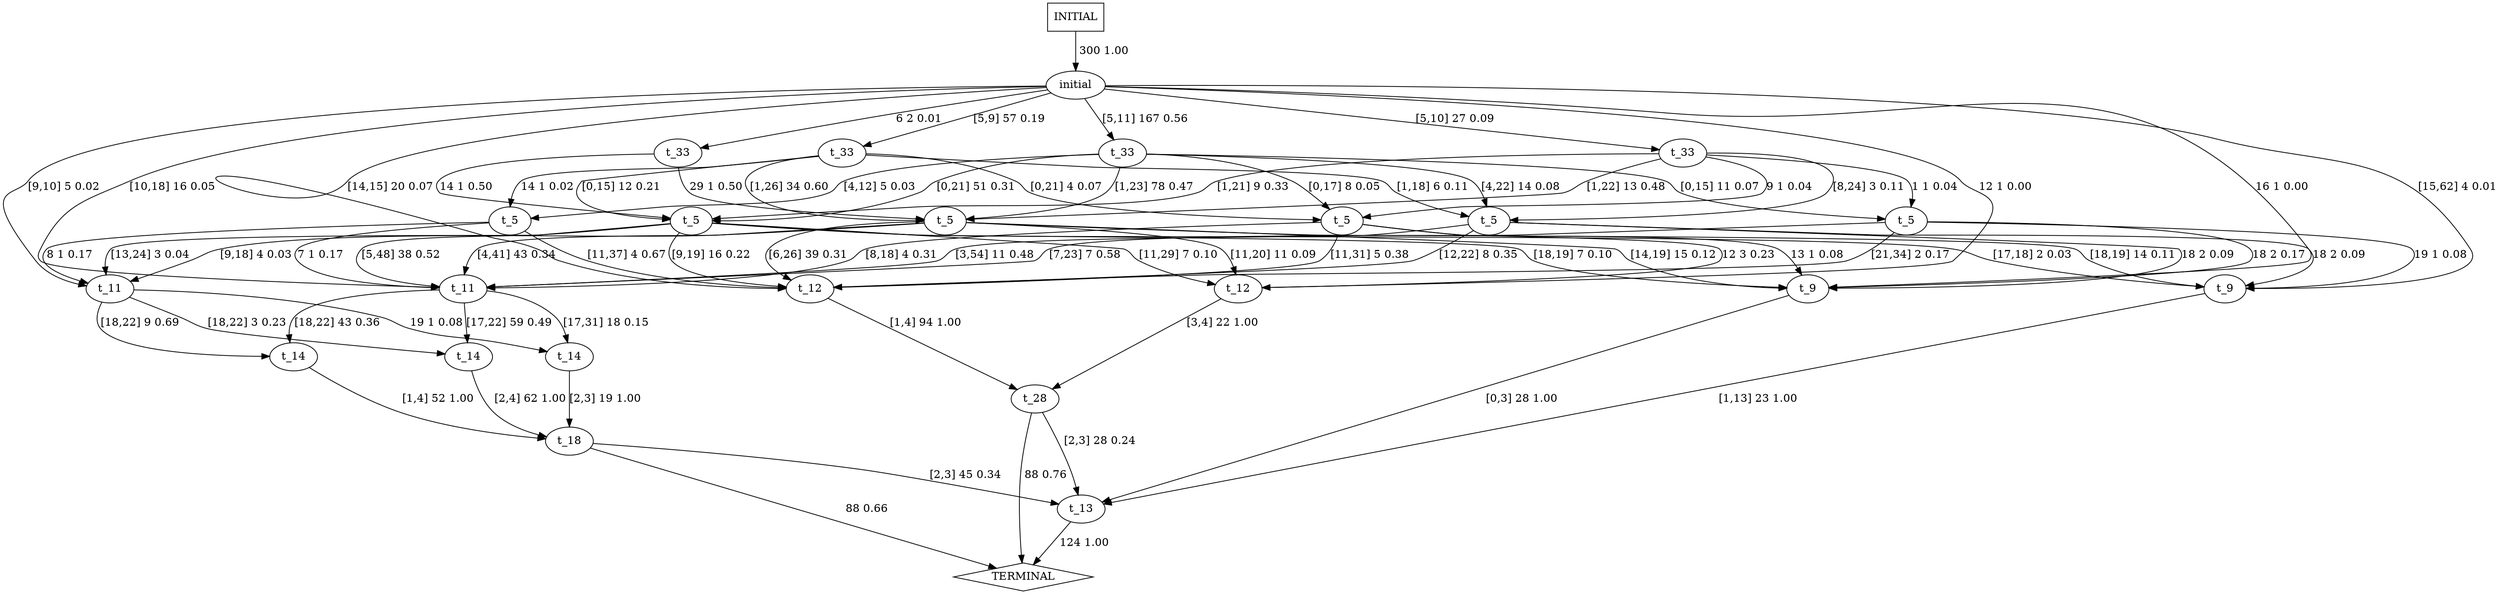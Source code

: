 digraph G {
  0 [label="initial"];
  1 [label="t_11"];
  2 [label="t_11"];
  3 [label="t_12"];
  4 [label="t_12"];
  5 [label="t_13"];
  6 [label="t_14"];
  7 [label="t_14"];
  8 [label="t_14"];
  9 [label="t_18"];
  10 [label="t_28"];
  11 [label="t_33"];
  12 [label="t_33"];
  13 [label="t_33"];
  14 [label="t_33"];
  15 [label="t_5"];
  16 [label="t_5"];
  17 [label="t_5"];
  18 [label="t_5"];
  19 [label="t_5"];
  20 [label="t_5"];
  21 [label="t_9"];
  22 [label="t_9"];
  23 [label="TERMINAL",shape=diamond];
  24 [label="INITIAL",shape=box];
0->1 [label="[9,10] 5 0.02"];
0->2 [label="[10,18] 16 0.05"];
0->3 [label="12 1 0.00"];
0->4 [label="[14,15] 20 0.07"];
0->11 [label="6 2 0.01"];
0->13 [label="[5,10] 27 0.09"];
0->12 [label="[5,9] 57 0.19"];
0->14 [label="[5,11] 167 0.56"];
0->22 [label="16 1 0.00"];
0->21 [label="[15,62] 4 0.01"];
1->6 [label="19 1 0.08"];
1->8 [label="[18,22] 3 0.23"];
1->7 [label="[18,22] 9 0.69"];
2->6 [label="[17,31] 18 0.15"];
2->7 [label="[18,22] 43 0.36"];
2->8 [label="[17,22] 59 0.49"];
3->10 [label="[3,4] 22 1.00"];
4->10 [label="[1,4] 94 1.00"];
5->23 [label=" 124 1.00"];
6->9 [label="[2,3] 19 1.00"];
7->9 [label="[1,4] 52 1.00"];
8->9 [label="[2,4] 62 1.00"];
9->5 [label="[2,3] 45 0.34"];
9->23 [label=" 88 0.66"];
10->5 [label="[2,3] 28 0.24"];
10->23 [label=" 88 0.76"];
11->19 [label="14 1 0.50"];
11->20 [label="29 1 0.50"];
12->15 [label="14 1 0.02"];
12->16 [label="[0,21] 4 0.07"];
12->18 [label="[1,18] 6 0.11"];
12->19 [label="[0,15] 12 0.21"];
12->20 [label="[1,26] 34 0.60"];
13->17 [label="1 1 0.04"];
13->16 [label="9 1 0.04"];
13->18 [label="[8,24] 3 0.11"];
13->19 [label="[1,21] 9 0.33"];
13->20 [label="[1,22] 13 0.48"];
14->15 [label="[4,12] 5 0.03"];
14->16 [label="[0,17] 8 0.05"];
14->17 [label="[0,15] 11 0.07"];
14->18 [label="[4,22] 14 0.08"];
14->19 [label="[0,21] 51 0.31"];
14->20 [label="[1,23] 78 0.47"];
15->2 [label="7 1 0.17"];
15->1 [label="8 1 0.17"];
15->4 [label="[11,37] 4 0.67"];
16->2 [label="[8,18] 4 0.31"];
16->3 [label="12 3 0.23"];
16->4 [label="[11,31] 5 0.38"];
16->22 [label="13 1 0.08"];
17->2 [label="[7,23] 7 0.58"];
17->4 [label="[21,34] 2 0.17"];
17->21 [label="19 1 0.08"];
17->22 [label="18 2 0.17"];
18->2 [label="[3,54] 11 0.48"];
18->4 [label="[12,22] 8 0.35"];
18->21 [label="18 2 0.09"];
18->22 [label="18 2 0.09"];
19->1 [label="[13,24] 3 0.04"];
19->2 [label="[5,48] 38 0.52"];
19->3 [label="[11,29] 7 0.10"];
19->4 [label="[9,19] 16 0.22"];
19->21 [label="[17,18] 2 0.03"];
19->22 [label="[18,19] 7 0.10"];
20->1 [label="[9,18] 4 0.03"];
20->2 [label="[4,41] 43 0.34"];
20->3 [label="[11,20] 11 0.09"];
20->4 [label="[6,26] 39 0.31"];
20->21 [label="[18,19] 14 0.11"];
20->22 [label="[14,19] 15 0.12"];
21->5 [label="[1,13] 23 1.00"];
22->5 [label="[0,3] 28 1.00"];
24->0 [label=" 300 1.00"];
}
